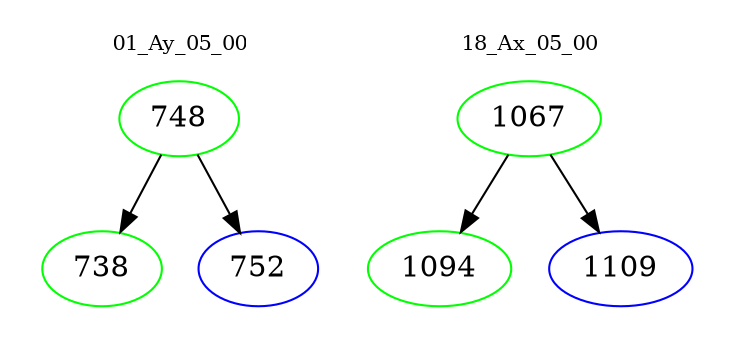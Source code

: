 digraph{
subgraph cluster_0 {
color = white
label = "01_Ay_05_00";
fontsize=10;
T0_748 [label="748", color="green"]
T0_748 -> T0_738 [color="black"]
T0_738 [label="738", color="green"]
T0_748 -> T0_752 [color="black"]
T0_752 [label="752", color="blue"]
}
subgraph cluster_1 {
color = white
label = "18_Ax_05_00";
fontsize=10;
T1_1067 [label="1067", color="green"]
T1_1067 -> T1_1094 [color="black"]
T1_1094 [label="1094", color="green"]
T1_1067 -> T1_1109 [color="black"]
T1_1109 [label="1109", color="blue"]
}
}
